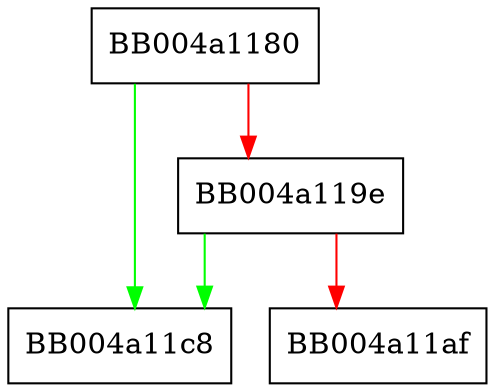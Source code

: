 digraph tls1_set_peer_legacy_sigalg {
  node [shape="box"];
  graph [splines=ortho];
  BB004a1180 -> BB004a11c8 [color="green"];
  BB004a1180 -> BB004a119e [color="red"];
  BB004a119e -> BB004a11c8 [color="green"];
  BB004a119e -> BB004a11af [color="red"];
}